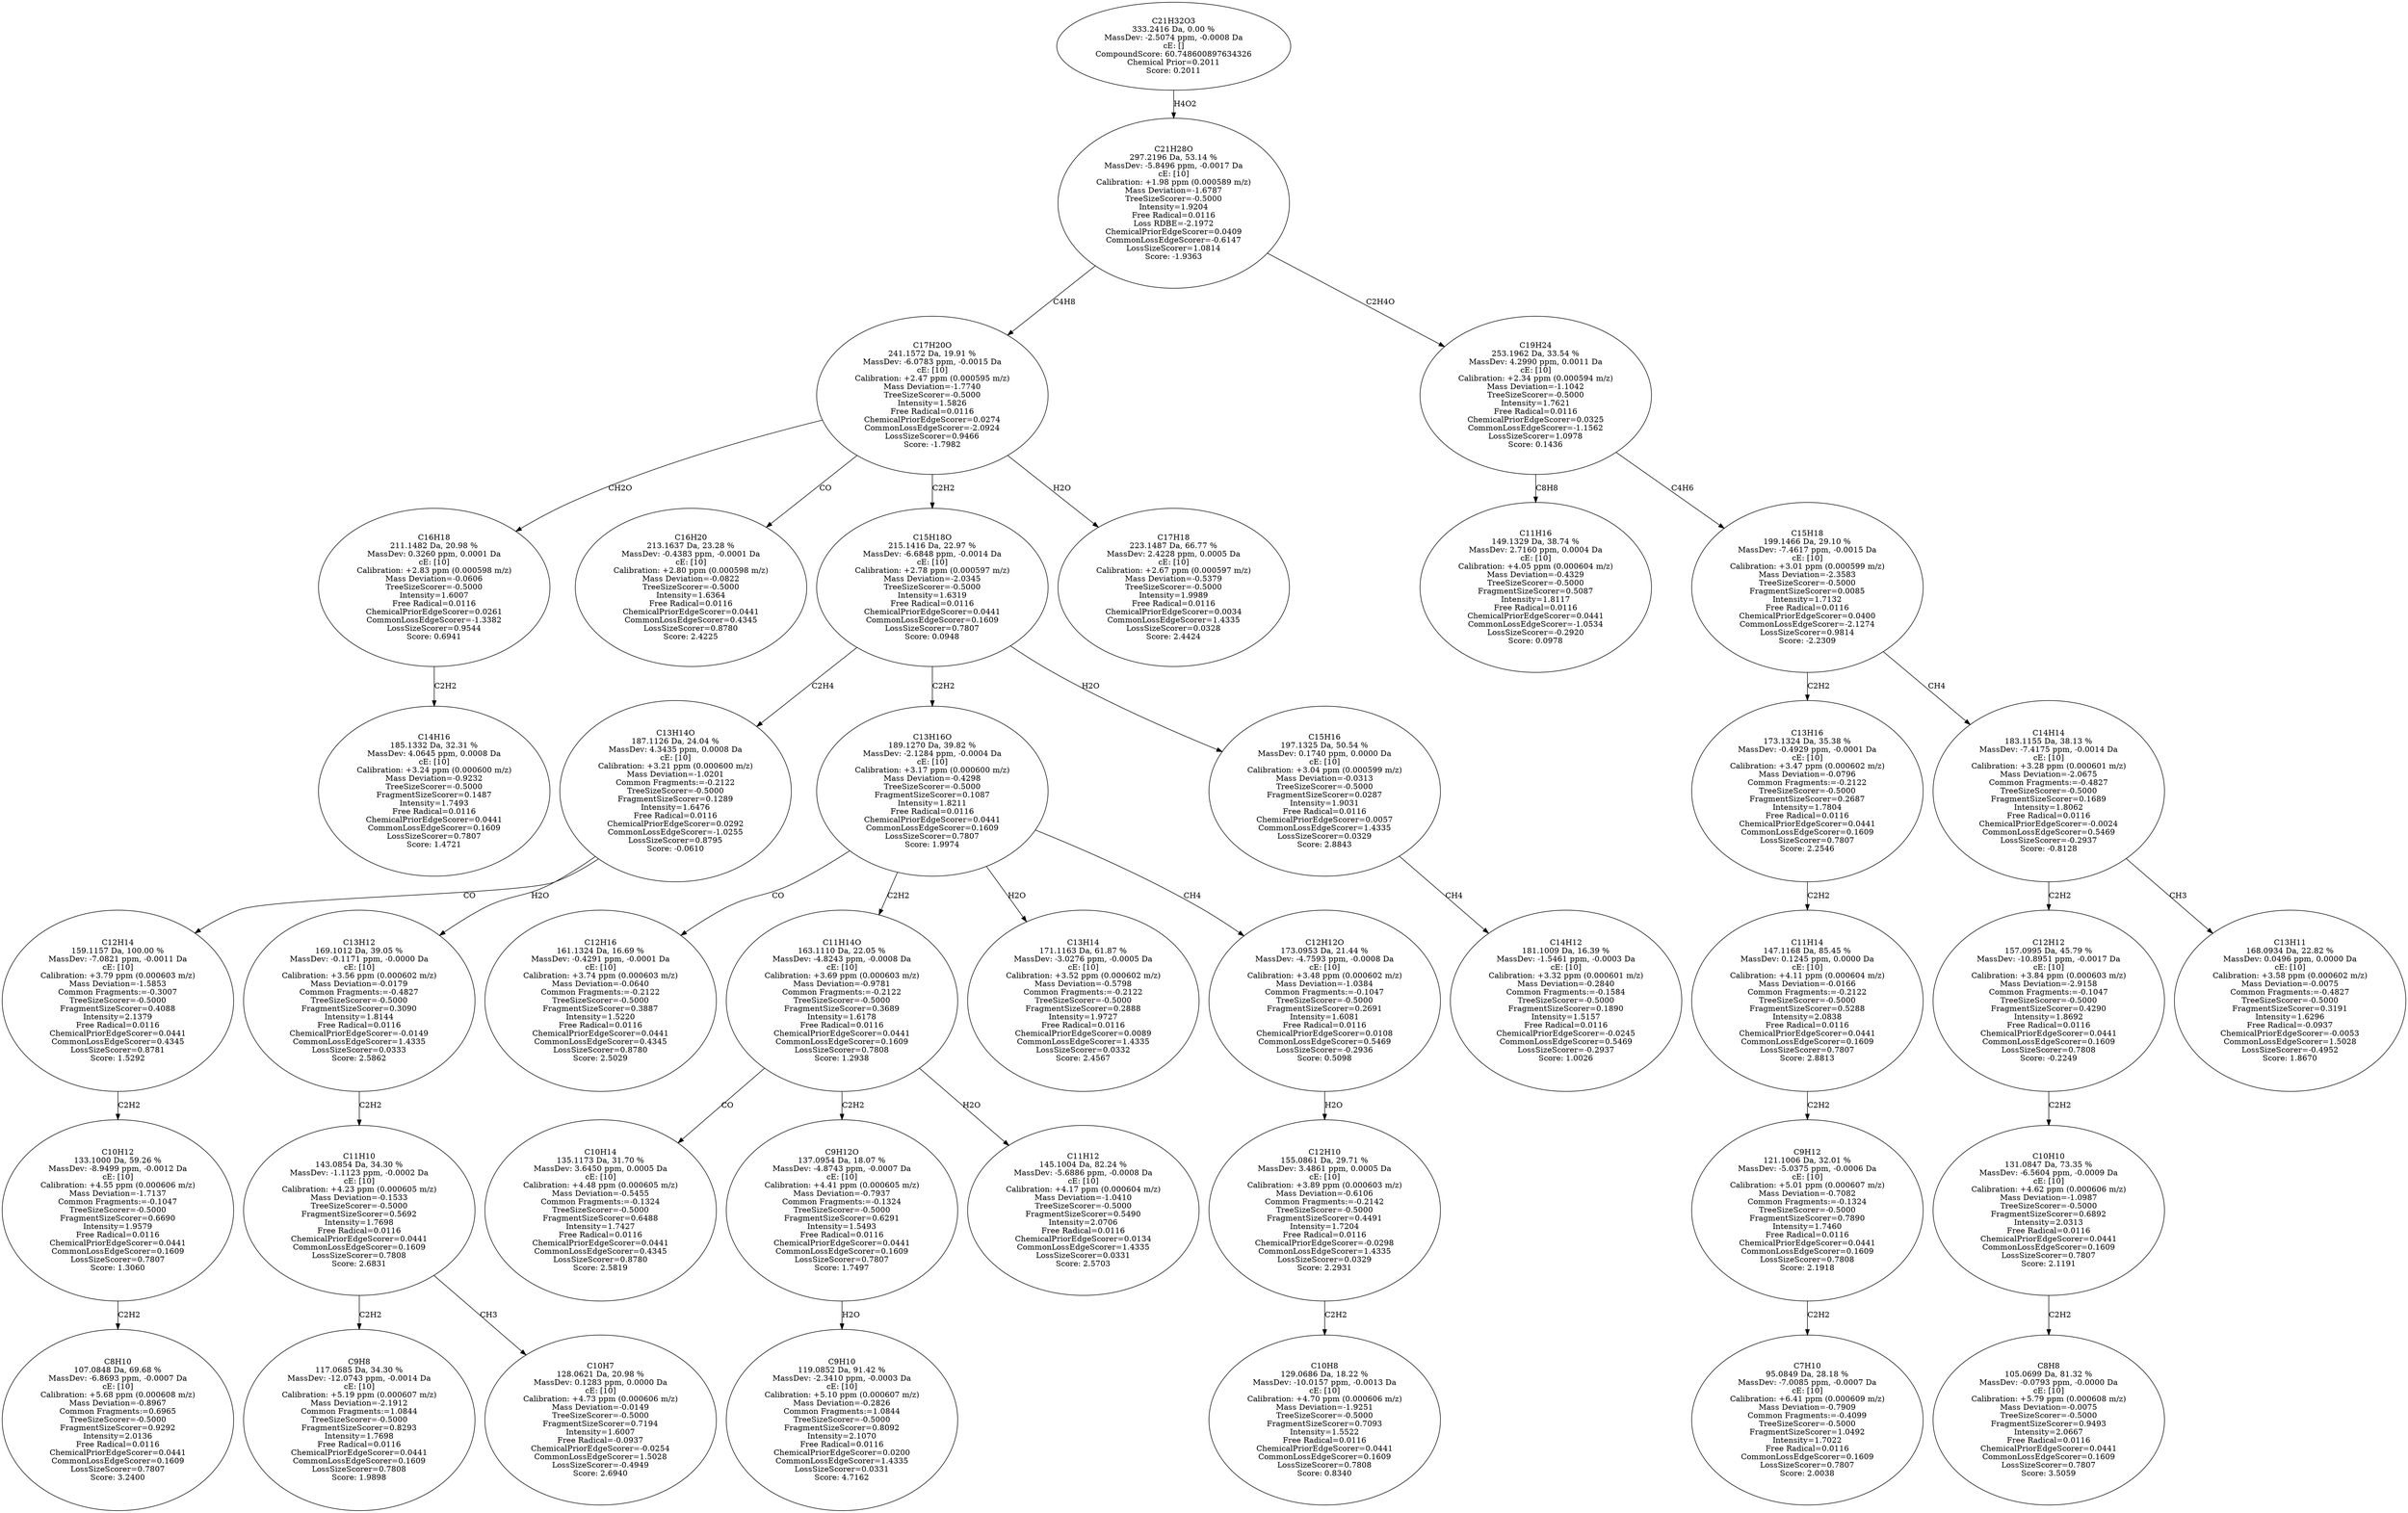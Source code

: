 strict digraph {
v1 [label="C14H16\n185.1332 Da, 32.31 %\nMassDev: 4.0645 ppm, 0.0008 Da\ncE: [10]\nCalibration: +3.24 ppm (0.000600 m/z)\nMass Deviation=-0.9232\nTreeSizeScorer=-0.5000\nFragmentSizeScorer=0.1487\nIntensity=1.7493\nFree Radical=0.0116\nChemicalPriorEdgeScorer=0.0441\nCommonLossEdgeScorer=0.1609\nLossSizeScorer=0.7807\nScore: 1.4721"];
v2 [label="C16H18\n211.1482 Da, 20.98 %\nMassDev: 0.3260 ppm, 0.0001 Da\ncE: [10]\nCalibration: +2.83 ppm (0.000598 m/z)\nMass Deviation=-0.0606\nTreeSizeScorer=-0.5000\nIntensity=1.6007\nFree Radical=0.0116\nChemicalPriorEdgeScorer=0.0261\nCommonLossEdgeScorer=-1.3382\nLossSizeScorer=0.9544\nScore: 0.6941"];
v3 [label="C16H20\n213.1637 Da, 23.28 %\nMassDev: -0.4383 ppm, -0.0001 Da\ncE: [10]\nCalibration: +2.80 ppm (0.000598 m/z)\nMass Deviation=-0.0822\nTreeSizeScorer=-0.5000\nIntensity=1.6364\nFree Radical=0.0116\nChemicalPriorEdgeScorer=0.0441\nCommonLossEdgeScorer=0.4345\nLossSizeScorer=0.8780\nScore: 2.4225"];
v4 [label="C8H10\n107.0848 Da, 69.68 %\nMassDev: -6.8693 ppm, -0.0007 Da\ncE: [10]\nCalibration: +5.68 ppm (0.000608 m/z)\nMass Deviation=-0.8967\nCommon Fragments:=0.6965\nTreeSizeScorer=-0.5000\nFragmentSizeScorer=0.9292\nIntensity=2.0136\nFree Radical=0.0116\nChemicalPriorEdgeScorer=0.0441\nCommonLossEdgeScorer=0.1609\nLossSizeScorer=0.7807\nScore: 3.2400"];
v5 [label="C10H12\n133.1000 Da, 59.26 %\nMassDev: -8.9499 ppm, -0.0012 Da\ncE: [10]\nCalibration: +4.55 ppm (0.000606 m/z)\nMass Deviation=-1.7137\nCommon Fragments:=-0.1047\nTreeSizeScorer=-0.5000\nFragmentSizeScorer=0.6690\nIntensity=1.9579\nFree Radical=0.0116\nChemicalPriorEdgeScorer=0.0441\nCommonLossEdgeScorer=0.1609\nLossSizeScorer=0.7807\nScore: 1.3060"];
v6 [label="C12H14\n159.1157 Da, 100.00 %\nMassDev: -7.0821 ppm, -0.0011 Da\ncE: [10]\nCalibration: +3.79 ppm (0.000603 m/z)\nMass Deviation=-1.5853\nCommon Fragments:=-0.3007\nTreeSizeScorer=-0.5000\nFragmentSizeScorer=0.4088\nIntensity=2.1379\nFree Radical=0.0116\nChemicalPriorEdgeScorer=0.0441\nCommonLossEdgeScorer=0.4345\nLossSizeScorer=0.8781\nScore: 1.5292"];
v7 [label="C9H8\n117.0685 Da, 34.30 %\nMassDev: -12.0743 ppm, -0.0014 Da\ncE: [10]\nCalibration: +5.19 ppm (0.000607 m/z)\nMass Deviation=-2.1912\nCommon Fragments:=1.0844\nTreeSizeScorer=-0.5000\nFragmentSizeScorer=0.8293\nIntensity=1.7698\nFree Radical=0.0116\nChemicalPriorEdgeScorer=0.0441\nCommonLossEdgeScorer=0.1609\nLossSizeScorer=0.7808\nScore: 1.9898"];
v8 [label="C10H7\n128.0621 Da, 20.98 %\nMassDev: 0.1283 ppm, 0.0000 Da\ncE: [10]\nCalibration: +4.73 ppm (0.000606 m/z)\nMass Deviation=-0.0149\nTreeSizeScorer=-0.5000\nFragmentSizeScorer=0.7194\nIntensity=1.6007\nFree Radical=-0.0937\nChemicalPriorEdgeScorer=-0.0254\nCommonLossEdgeScorer=1.5028\nLossSizeScorer=-0.4949\nScore: 2.6940"];
v9 [label="C11H10\n143.0854 Da, 34.30 %\nMassDev: -1.1123 ppm, -0.0002 Da\ncE: [10]\nCalibration: +4.23 ppm (0.000605 m/z)\nMass Deviation=-0.1533\nTreeSizeScorer=-0.5000\nFragmentSizeScorer=0.5692\nIntensity=1.7698\nFree Radical=0.0116\nChemicalPriorEdgeScorer=0.0441\nCommonLossEdgeScorer=0.1609\nLossSizeScorer=0.7808\nScore: 2.6831"];
v10 [label="C13H12\n169.1012 Da, 39.05 %\nMassDev: -0.1171 ppm, -0.0000 Da\ncE: [10]\nCalibration: +3.56 ppm (0.000602 m/z)\nMass Deviation=-0.0179\nCommon Fragments:=-0.4827\nTreeSizeScorer=-0.5000\nFragmentSizeScorer=0.3090\nIntensity=1.8144\nFree Radical=0.0116\nChemicalPriorEdgeScorer=-0.0149\nCommonLossEdgeScorer=1.4335\nLossSizeScorer=0.0333\nScore: 2.5862"];
v11 [label="C13H14O\n187.1126 Da, 24.04 %\nMassDev: 4.3435 ppm, 0.0008 Da\ncE: [10]\nCalibration: +3.21 ppm (0.000600 m/z)\nMass Deviation=-1.0201\nCommon Fragments:=-0.2122\nTreeSizeScorer=-0.5000\nFragmentSizeScorer=0.1289\nIntensity=1.6476\nFree Radical=0.0116\nChemicalPriorEdgeScorer=0.0292\nCommonLossEdgeScorer=-1.0255\nLossSizeScorer=0.8795\nScore: -0.0610"];
v12 [label="C12H16\n161.1324 Da, 16.69 %\nMassDev: -0.4291 ppm, -0.0001 Da\ncE: [10]\nCalibration: +3.74 ppm (0.000603 m/z)\nMass Deviation=-0.0640\nCommon Fragments:=-0.2122\nTreeSizeScorer=-0.5000\nFragmentSizeScorer=0.3887\nIntensity=1.5220\nFree Radical=0.0116\nChemicalPriorEdgeScorer=0.0441\nCommonLossEdgeScorer=0.4345\nLossSizeScorer=0.8780\nScore: 2.5029"];
v13 [label="C10H14\n135.1173 Da, 31.70 %\nMassDev: 3.6450 ppm, 0.0005 Da\ncE: [10]\nCalibration: +4.48 ppm (0.000605 m/z)\nMass Deviation=-0.5455\nCommon Fragments:=-0.1324\nTreeSizeScorer=-0.5000\nFragmentSizeScorer=0.6488\nIntensity=1.7427\nFree Radical=0.0116\nChemicalPriorEdgeScorer=0.0441\nCommonLossEdgeScorer=0.4345\nLossSizeScorer=0.8780\nScore: 2.5819"];
v14 [label="C9H10\n119.0852 Da, 91.42 %\nMassDev: -2.3410 ppm, -0.0003 Da\ncE: [10]\nCalibration: +5.10 ppm (0.000607 m/z)\nMass Deviation=-0.2826\nCommon Fragments:=1.0844\nTreeSizeScorer=-0.5000\nFragmentSizeScorer=0.8092\nIntensity=2.1070\nFree Radical=0.0116\nChemicalPriorEdgeScorer=0.0200\nCommonLossEdgeScorer=1.4335\nLossSizeScorer=0.0331\nScore: 4.7162"];
v15 [label="C9H12O\n137.0954 Da, 18.07 %\nMassDev: -4.8743 ppm, -0.0007 Da\ncE: [10]\nCalibration: +4.41 ppm (0.000605 m/z)\nMass Deviation=-0.7937\nCommon Fragments:=-0.1324\nTreeSizeScorer=-0.5000\nFragmentSizeScorer=0.6291\nIntensity=1.5493\nFree Radical=0.0116\nChemicalPriorEdgeScorer=0.0441\nCommonLossEdgeScorer=0.1609\nLossSizeScorer=0.7807\nScore: 1.7497"];
v16 [label="C11H12\n145.1004 Da, 82.24 %\nMassDev: -5.6886 ppm, -0.0008 Da\ncE: [10]\nCalibration: +4.17 ppm (0.000604 m/z)\nMass Deviation=-1.0410\nTreeSizeScorer=-0.5000\nFragmentSizeScorer=0.5490\nIntensity=2.0706\nFree Radical=0.0116\nChemicalPriorEdgeScorer=0.0134\nCommonLossEdgeScorer=1.4335\nLossSizeScorer=0.0331\nScore: 2.5703"];
v17 [label="C11H14O\n163.1110 Da, 22.05 %\nMassDev: -4.8243 ppm, -0.0008 Da\ncE: [10]\nCalibration: +3.69 ppm (0.000603 m/z)\nMass Deviation=-0.9781\nCommon Fragments:=-0.2122\nTreeSizeScorer=-0.5000\nFragmentSizeScorer=0.3689\nIntensity=1.6178\nFree Radical=0.0116\nChemicalPriorEdgeScorer=0.0441\nCommonLossEdgeScorer=0.1609\nLossSizeScorer=0.7808\nScore: 1.2938"];
v18 [label="C13H14\n171.1163 Da, 61.87 %\nMassDev: -3.0276 ppm, -0.0005 Da\ncE: [10]\nCalibration: +3.52 ppm (0.000602 m/z)\nMass Deviation=-0.5798\nCommon Fragments:=-0.2122\nTreeSizeScorer=-0.5000\nFragmentSizeScorer=0.2888\nIntensity=1.9727\nFree Radical=0.0116\nChemicalPriorEdgeScorer=0.0089\nCommonLossEdgeScorer=1.4335\nLossSizeScorer=0.0332\nScore: 2.4567"];
v19 [label="C10H8\n129.0686 Da, 18.22 %\nMassDev: -10.0157 ppm, -0.0013 Da\ncE: [10]\nCalibration: +4.70 ppm (0.000606 m/z)\nMass Deviation=-1.9251\nTreeSizeScorer=-0.5000\nFragmentSizeScorer=0.7093\nIntensity=1.5522\nFree Radical=0.0116\nChemicalPriorEdgeScorer=0.0441\nCommonLossEdgeScorer=0.1609\nLossSizeScorer=0.7808\nScore: 0.8340"];
v20 [label="C12H10\n155.0861 Da, 29.71 %\nMassDev: 3.4861 ppm, 0.0005 Da\ncE: [10]\nCalibration: +3.89 ppm (0.000603 m/z)\nMass Deviation=-0.6106\nCommon Fragments:=-0.2142\nTreeSizeScorer=-0.5000\nFragmentSizeScorer=0.4491\nIntensity=1.7204\nFree Radical=0.0116\nChemicalPriorEdgeScorer=-0.0298\nCommonLossEdgeScorer=1.4335\nLossSizeScorer=0.0329\nScore: 2.2931"];
v21 [label="C12H12O\n173.0953 Da, 21.44 %\nMassDev: -4.7593 ppm, -0.0008 Da\ncE: [10]\nCalibration: +3.48 ppm (0.000602 m/z)\nMass Deviation=-1.0384\nCommon Fragments:=-0.1047\nTreeSizeScorer=-0.5000\nFragmentSizeScorer=0.2691\nIntensity=1.6081\nFree Radical=0.0116\nChemicalPriorEdgeScorer=0.0108\nCommonLossEdgeScorer=0.5469\nLossSizeScorer=-0.2936\nScore: 0.5098"];
v22 [label="C13H16O\n189.1270 Da, 39.82 %\nMassDev: -2.1284 ppm, -0.0004 Da\ncE: [10]\nCalibration: +3.17 ppm (0.000600 m/z)\nMass Deviation=-0.4298\nTreeSizeScorer=-0.5000\nFragmentSizeScorer=0.1087\nIntensity=1.8211\nFree Radical=0.0116\nChemicalPriorEdgeScorer=0.0441\nCommonLossEdgeScorer=0.1609\nLossSizeScorer=0.7807\nScore: 1.9974"];
v23 [label="C14H12\n181.1009 Da, 16.39 %\nMassDev: -1.5461 ppm, -0.0003 Da\ncE: [10]\nCalibration: +3.32 ppm (0.000601 m/z)\nMass Deviation=-0.2840\nCommon Fragments:=-0.1584\nTreeSizeScorer=-0.5000\nFragmentSizeScorer=0.1890\nIntensity=1.5157\nFree Radical=0.0116\nChemicalPriorEdgeScorer=-0.0245\nCommonLossEdgeScorer=0.5469\nLossSizeScorer=-0.2937\nScore: 1.0026"];
v24 [label="C15H16\n197.1325 Da, 50.54 %\nMassDev: 0.1740 ppm, 0.0000 Da\ncE: [10]\nCalibration: +3.04 ppm (0.000599 m/z)\nMass Deviation=-0.0313\nTreeSizeScorer=-0.5000\nFragmentSizeScorer=0.0287\nIntensity=1.9031\nFree Radical=0.0116\nChemicalPriorEdgeScorer=0.0057\nCommonLossEdgeScorer=1.4335\nLossSizeScorer=0.0329\nScore: 2.8843"];
v25 [label="C15H18O\n215.1416 Da, 22.97 %\nMassDev: -6.6848 ppm, -0.0014 Da\ncE: [10]\nCalibration: +2.78 ppm (0.000597 m/z)\nMass Deviation=-2.0345\nTreeSizeScorer=-0.5000\nIntensity=1.6319\nFree Radical=0.0116\nChemicalPriorEdgeScorer=0.0441\nCommonLossEdgeScorer=0.1609\nLossSizeScorer=0.7807\nScore: 0.0948"];
v26 [label="C17H18\n223.1487 Da, 66.77 %\nMassDev: 2.4228 ppm, 0.0005 Da\ncE: [10]\nCalibration: +2.67 ppm (0.000597 m/z)\nMass Deviation=-0.5379\nTreeSizeScorer=-0.5000\nIntensity=1.9989\nFree Radical=0.0116\nChemicalPriorEdgeScorer=0.0034\nCommonLossEdgeScorer=1.4335\nLossSizeScorer=0.0328\nScore: 2.4424"];
v27 [label="C17H20O\n241.1572 Da, 19.91 %\nMassDev: -6.0783 ppm, -0.0015 Da\ncE: [10]\nCalibration: +2.47 ppm (0.000595 m/z)\nMass Deviation=-1.7740\nTreeSizeScorer=-0.5000\nIntensity=1.5826\nFree Radical=0.0116\nChemicalPriorEdgeScorer=0.0274\nCommonLossEdgeScorer=-2.0924\nLossSizeScorer=0.9466\nScore: -1.7982"];
v28 [label="C11H16\n149.1329 Da, 38.74 %\nMassDev: 2.7160 ppm, 0.0004 Da\ncE: [10]\nCalibration: +4.05 ppm (0.000604 m/z)\nMass Deviation=-0.4329\nTreeSizeScorer=-0.5000\nFragmentSizeScorer=0.5087\nIntensity=1.8117\nFree Radical=0.0116\nChemicalPriorEdgeScorer=0.0441\nCommonLossEdgeScorer=-1.0534\nLossSizeScorer=-0.2920\nScore: 0.0978"];
v29 [label="C7H10\n95.0849 Da, 28.18 %\nMassDev: -7.0085 ppm, -0.0007 Da\ncE: [10]\nCalibration: +6.41 ppm (0.000609 m/z)\nMass Deviation=-0.7909\nCommon Fragments:=-0.4099\nTreeSizeScorer=-0.5000\nFragmentSizeScorer=1.0492\nIntensity=1.7022\nFree Radical=0.0116\nCommonLossEdgeScorer=0.1609\nLossSizeScorer=0.7807\nScore: 2.0038"];
v30 [label="C9H12\n121.1006 Da, 32.01 %\nMassDev: -5.0375 ppm, -0.0006 Da\ncE: [10]\nCalibration: +5.01 ppm (0.000607 m/z)\nMass Deviation=-0.7082\nCommon Fragments:=-0.1324\nTreeSizeScorer=-0.5000\nFragmentSizeScorer=0.7890\nIntensity=1.7460\nFree Radical=0.0116\nChemicalPriorEdgeScorer=0.0441\nCommonLossEdgeScorer=0.1609\nLossSizeScorer=0.7808\nScore: 2.1918"];
v31 [label="C11H14\n147.1168 Da, 85.45 %\nMassDev: 0.1245 ppm, 0.0000 Da\ncE: [10]\nCalibration: +4.11 ppm (0.000604 m/z)\nMass Deviation=-0.0166\nCommon Fragments:=-0.2122\nTreeSizeScorer=-0.5000\nFragmentSizeScorer=0.5288\nIntensity=2.0838\nFree Radical=0.0116\nChemicalPriorEdgeScorer=0.0441\nCommonLossEdgeScorer=0.1609\nLossSizeScorer=0.7807\nScore: 2.8813"];
v32 [label="C13H16\n173.1324 Da, 35.38 %\nMassDev: -0.4929 ppm, -0.0001 Da\ncE: [10]\nCalibration: +3.47 ppm (0.000602 m/z)\nMass Deviation=-0.0796\nCommon Fragments:=-0.2122\nTreeSizeScorer=-0.5000\nFragmentSizeScorer=0.2687\nIntensity=1.7804\nFree Radical=0.0116\nChemicalPriorEdgeScorer=0.0441\nCommonLossEdgeScorer=0.1609\nLossSizeScorer=0.7807\nScore: 2.2546"];
v33 [label="C8H8\n105.0699 Da, 81.32 %\nMassDev: -0.0793 ppm, -0.0000 Da\ncE: [10]\nCalibration: +5.79 ppm (0.000608 m/z)\nMass Deviation=-0.0075\nTreeSizeScorer=-0.5000\nFragmentSizeScorer=0.9493\nIntensity=2.0667\nFree Radical=0.0116\nChemicalPriorEdgeScorer=0.0441\nCommonLossEdgeScorer=0.1609\nLossSizeScorer=0.7807\nScore: 3.5059"];
v34 [label="C10H10\n131.0847 Da, 73.35 %\nMassDev: -6.5604 ppm, -0.0009 Da\ncE: [10]\nCalibration: +4.62 ppm (0.000606 m/z)\nMass Deviation=-1.0987\nTreeSizeScorer=-0.5000\nFragmentSizeScorer=0.6892\nIntensity=2.0313\nFree Radical=0.0116\nChemicalPriorEdgeScorer=0.0441\nCommonLossEdgeScorer=0.1609\nLossSizeScorer=0.7807\nScore: 2.1191"];
v35 [label="C12H12\n157.0995 Da, 45.79 %\nMassDev: -10.8951 ppm, -0.0017 Da\ncE: [10]\nCalibration: +3.84 ppm (0.000603 m/z)\nMass Deviation=-2.9158\nCommon Fragments:=-0.1047\nTreeSizeScorer=-0.5000\nFragmentSizeScorer=0.4290\nIntensity=1.8692\nFree Radical=0.0116\nChemicalPriorEdgeScorer=0.0441\nCommonLossEdgeScorer=0.1609\nLossSizeScorer=0.7808\nScore: -0.2249"];
v36 [label="C13H11\n168.0934 Da, 22.82 %\nMassDev: 0.0496 ppm, 0.0000 Da\ncE: [10]\nCalibration: +3.58 ppm (0.000602 m/z)\nMass Deviation=-0.0075\nCommon Fragments:=-0.4827\nTreeSizeScorer=-0.5000\nFragmentSizeScorer=0.3191\nIntensity=1.6296\nFree Radical=-0.0937\nChemicalPriorEdgeScorer=-0.0053\nCommonLossEdgeScorer=1.5028\nLossSizeScorer=-0.4952\nScore: 1.8670"];
v37 [label="C14H14\n183.1155 Da, 38.13 %\nMassDev: -7.4175 ppm, -0.0014 Da\ncE: [10]\nCalibration: +3.28 ppm (0.000601 m/z)\nMass Deviation=-2.0675\nCommon Fragments:=-0.4827\nTreeSizeScorer=-0.5000\nFragmentSizeScorer=0.1689\nIntensity=1.8062\nFree Radical=0.0116\nChemicalPriorEdgeScorer=-0.0024\nCommonLossEdgeScorer=0.5469\nLossSizeScorer=-0.2937\nScore: -0.8128"];
v38 [label="C15H18\n199.1466 Da, 29.10 %\nMassDev: -7.4617 ppm, -0.0015 Da\ncE: [10]\nCalibration: +3.01 ppm (0.000599 m/z)\nMass Deviation=-2.3583\nTreeSizeScorer=-0.5000\nFragmentSizeScorer=0.0085\nIntensity=1.7132\nFree Radical=0.0116\nChemicalPriorEdgeScorer=0.0400\nCommonLossEdgeScorer=-2.1274\nLossSizeScorer=0.9814\nScore: -2.2309"];
v39 [label="C19H24\n253.1962 Da, 33.54 %\nMassDev: 4.2990 ppm, 0.0011 Da\ncE: [10]\nCalibration: +2.34 ppm (0.000594 m/z)\nMass Deviation=-1.1042\nTreeSizeScorer=-0.5000\nIntensity=1.7621\nFree Radical=0.0116\nChemicalPriorEdgeScorer=0.0325\nCommonLossEdgeScorer=-1.1562\nLossSizeScorer=1.0978\nScore: 0.1436"];
v40 [label="C21H28O\n297.2196 Da, 53.14 %\nMassDev: -5.8496 ppm, -0.0017 Da\ncE: [10]\nCalibration: +1.98 ppm (0.000589 m/z)\nMass Deviation=-1.6787\nTreeSizeScorer=-0.5000\nIntensity=1.9204\nFree Radical=0.0116\nLoss RDBE=-2.1972\nChemicalPriorEdgeScorer=0.0409\nCommonLossEdgeScorer=-0.6147\nLossSizeScorer=1.0814\nScore: -1.9363"];
v41 [label="C21H32O3\n333.2416 Da, 0.00 %\nMassDev: -2.5074 ppm, -0.0008 Da\ncE: []\nCompoundScore: 60.748600897634326\nChemical Prior=0.2011\nScore: 0.2011"];
v2 -> v1 [label="C2H2"];
v27 -> v2 [label="CH2O"];
v27 -> v3 [label="CO"];
v5 -> v4 [label="C2H2"];
v6 -> v5 [label="C2H2"];
v11 -> v6 [label="CO"];
v9 -> v7 [label="C2H2"];
v9 -> v8 [label="CH3"];
v10 -> v9 [label="C2H2"];
v11 -> v10 [label="H2O"];
v25 -> v11 [label="C2H4"];
v22 -> v12 [label="CO"];
v17 -> v13 [label="CO"];
v15 -> v14 [label="H2O"];
v17 -> v15 [label="C2H2"];
v17 -> v16 [label="H2O"];
v22 -> v17 [label="C2H2"];
v22 -> v18 [label="H2O"];
v20 -> v19 [label="C2H2"];
v21 -> v20 [label="H2O"];
v22 -> v21 [label="CH4"];
v25 -> v22 [label="C2H2"];
v24 -> v23 [label="CH4"];
v25 -> v24 [label="H2O"];
v27 -> v25 [label="C2H2"];
v27 -> v26 [label="H2O"];
v40 -> v27 [label="C4H8"];
v39 -> v28 [label="C8H8"];
v30 -> v29 [label="C2H2"];
v31 -> v30 [label="C2H2"];
v32 -> v31 [label="C2H2"];
v38 -> v32 [label="C2H2"];
v34 -> v33 [label="C2H2"];
v35 -> v34 [label="C2H2"];
v37 -> v35 [label="C2H2"];
v37 -> v36 [label="CH3"];
v38 -> v37 [label="CH4"];
v39 -> v38 [label="C4H6"];
v40 -> v39 [label="C2H4O"];
v41 -> v40 [label="H4O2"];
}